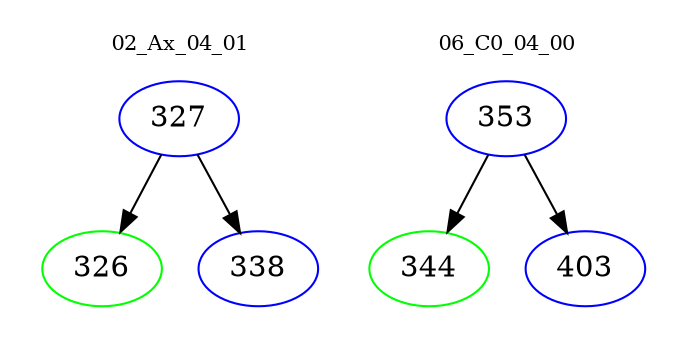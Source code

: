 digraph{
subgraph cluster_0 {
color = white
label = "02_Ax_04_01";
fontsize=10;
T0_327 [label="327", color="blue"]
T0_327 -> T0_326 [color="black"]
T0_326 [label="326", color="green"]
T0_327 -> T0_338 [color="black"]
T0_338 [label="338", color="blue"]
}
subgraph cluster_1 {
color = white
label = "06_C0_04_00";
fontsize=10;
T1_353 [label="353", color="blue"]
T1_353 -> T1_344 [color="black"]
T1_344 [label="344", color="green"]
T1_353 -> T1_403 [color="black"]
T1_403 [label="403", color="blue"]
}
}
